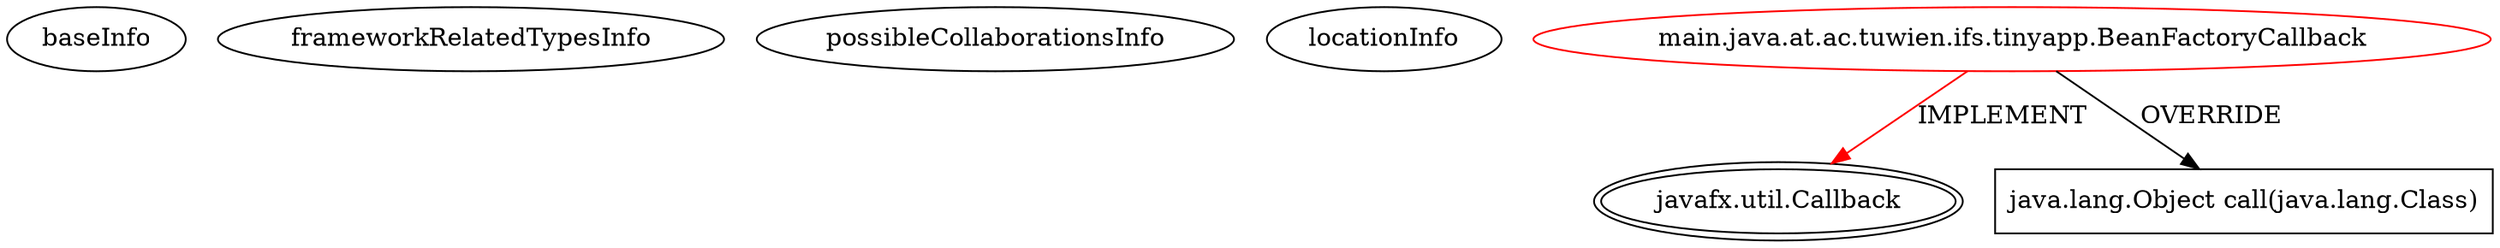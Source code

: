digraph {
baseInfo[graphId=4543,category="extension_graph",isAnonymous=false,possibleRelation=false]
frameworkRelatedTypesInfo[0="javafx.util.Callback"]
possibleCollaborationsInfo[]
locationInfo[projectName="thrau-spring-jfx-tinyapp",filePath="/thrau-spring-jfx-tinyapp/spring-jfx-tinyapp-master/src/main/java/at/ac/tuwien/ifs/tinyapp/BeanFactoryCallback.java",contextSignature="BeanFactoryCallback",graphId="4543"]
0[label="main.java.at.ac.tuwien.ifs.tinyapp.BeanFactoryCallback",vertexType="ROOT_CLIENT_CLASS_DECLARATION",isFrameworkType=false,color=red]
1[label="javafx.util.Callback",vertexType="FRAMEWORK_INTERFACE_TYPE",isFrameworkType=true,peripheries=2]
2[label="java.lang.Object call(java.lang.Class)",vertexType="OVERRIDING_METHOD_DECLARATION",isFrameworkType=false,shape=box]
0->1[label="IMPLEMENT",color=red]
0->2[label="OVERRIDE"]
}
